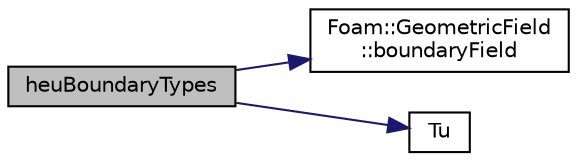 digraph "heuBoundaryTypes"
{
  bgcolor="transparent";
  edge [fontname="Helvetica",fontsize="10",labelfontname="Helvetica",labelfontsize="10"];
  node [fontname="Helvetica",fontsize="10",shape=record];
  rankdir="LR";
  Node6 [label="heuBoundaryTypes",height=0.2,width=0.4,color="black", fillcolor="grey75", style="filled", fontcolor="black"];
  Node6 -> Node7 [color="midnightblue",fontsize="10",style="solid",fontname="Helvetica"];
  Node7 [label="Foam::GeometricField\l::boundaryField",height=0.2,width=0.4,color="black",URL="$a23249.html#a9ff7de36fba06b4f4f77a75142ad72b6",tooltip="Return const-reference to the boundary field. "];
  Node6 -> Node8 [color="midnightblue",fontsize="10",style="solid",fontname="Helvetica"];
  Node8 [label="Tu",height=0.2,width=0.4,color="black",URL="$a31517.html#a6585a4cf2236830ae9eab663a048c3bf",tooltip="Unburnt gas temperature [K]. "];
}
